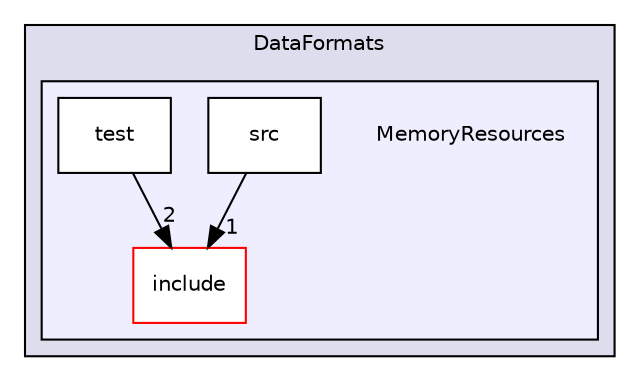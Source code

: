 digraph "/home/travis/build/AliceO2Group/AliceO2/DataFormats/MemoryResources" {
  bgcolor=transparent;
  compound=true
  node [ fontsize="10", fontname="Helvetica"];
  edge [ labelfontsize="10", labelfontname="Helvetica"];
  subgraph clusterdir_2171f7ec022c5423887b07c69b2f5b48 {
    graph [ bgcolor="#ddddee", pencolor="black", label="DataFormats" fontname="Helvetica", fontsize="10", URL="dir_2171f7ec022c5423887b07c69b2f5b48.html"]
  subgraph clusterdir_0b530fc7dcf9a7fe279ee6facafec658 {
    graph [ bgcolor="#eeeeff", pencolor="black", label="" URL="dir_0b530fc7dcf9a7fe279ee6facafec658.html"];
    dir_0b530fc7dcf9a7fe279ee6facafec658 [shape=plaintext label="MemoryResources"];
    dir_aceee2857d20e516da6bd39fe1c74077 [shape=box label="include" color="red" fillcolor="white" style="filled" URL="dir_aceee2857d20e516da6bd39fe1c74077.html"];
    dir_bc162f4ed4abab1490538d93a4024534 [shape=box label="src" color="black" fillcolor="white" style="filled" URL="dir_bc162f4ed4abab1490538d93a4024534.html"];
    dir_eb346770100fea11df53378aa9cb351b [shape=box label="test" color="black" fillcolor="white" style="filled" URL="dir_eb346770100fea11df53378aa9cb351b.html"];
  }
  }
  dir_eb346770100fea11df53378aa9cb351b->dir_aceee2857d20e516da6bd39fe1c74077 [headlabel="2", labeldistance=1.5 headhref="dir_000275_000272.html"];
  dir_bc162f4ed4abab1490538d93a4024534->dir_aceee2857d20e516da6bd39fe1c74077 [headlabel="1", labeldistance=1.5 headhref="dir_000274_000272.html"];
}

